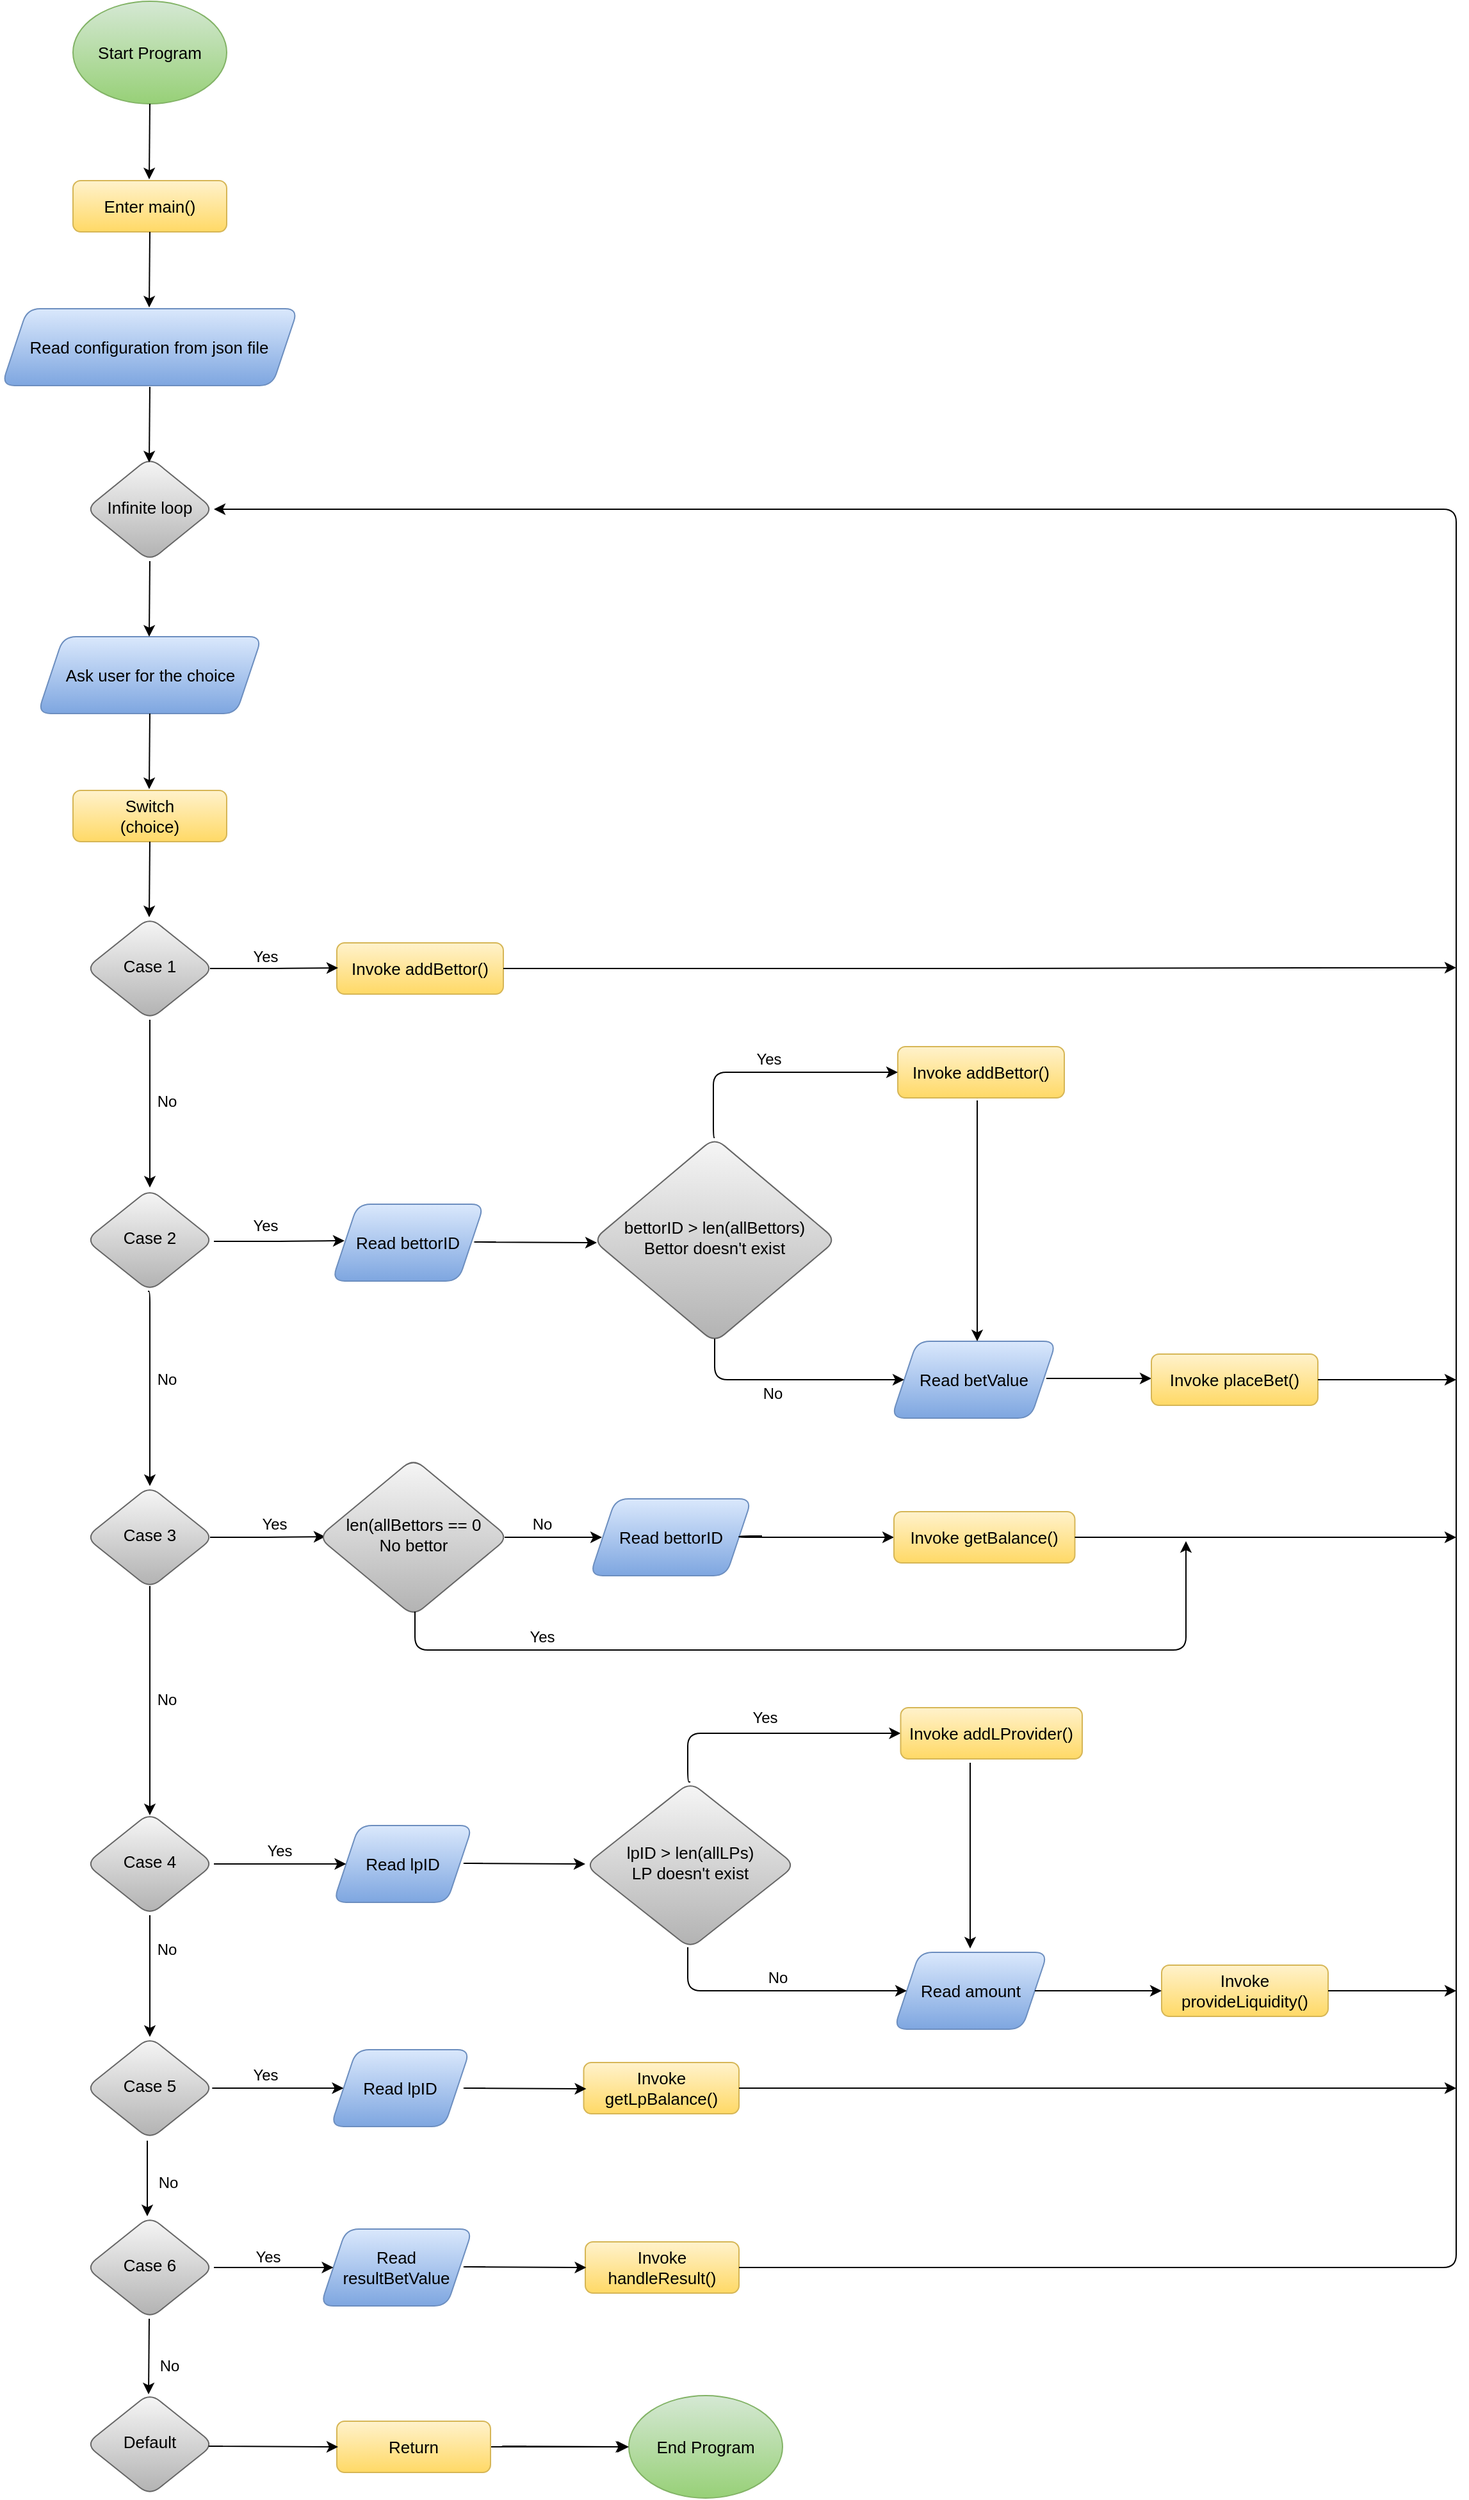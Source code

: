 <mxfile version="14.8.2" type="github">
  <diagram id="C5RBs43oDa-KdzZeNtuy" name="Page-1">
    <mxGraphModel dx="1255" dy="2899" grid="1" gridSize="10" guides="1" tooltips="1" connect="1" arrows="1" fold="1" page="0" pageScale="1" pageWidth="827" pageHeight="1169" background="none" math="0" shadow="0">
      <root>
        <mxCell id="WIyWlLk6GJQsqaUBKTNV-0" />
        <mxCell id="WIyWlLk6GJQsqaUBKTNV-1" parent="WIyWlLk6GJQsqaUBKTNV-0" />
        <mxCell id="WIyWlLk6GJQsqaUBKTNV-3" value="&lt;font style=&quot;font-size: 13px&quot;&gt;Switch&lt;br&gt;(choice)&lt;/font&gt;" style="whiteSpace=wrap;html=1;fontSize=12;glass=0;strokeWidth=1;shadow=0;fillColor=#fff2cc;strokeColor=#d6b656;gradientColor=#ffd966;rounded=1;" parent="WIyWlLk6GJQsqaUBKTNV-1" vertex="1">
          <mxGeometry x="160" y="-1760" width="120" height="40" as="geometry" />
        </mxCell>
        <mxCell id="14BzKTtDmi_PYct_4-pI-210" value="" style="edgeStyle=orthogonalEdgeStyle;rounded=1;orthogonalLoop=1;jettySize=auto;html=1;" edge="1" parent="WIyWlLk6GJQsqaUBKTNV-1" source="WIyWlLk6GJQsqaUBKTNV-10">
          <mxGeometry relative="1" as="geometry">
            <mxPoint x="220" y="-1450" as="targetPoint" />
          </mxGeometry>
        </mxCell>
        <mxCell id="WIyWlLk6GJQsqaUBKTNV-10" value="&lt;font style=&quot;font-size: 13px&quot;&gt;Case 1&lt;/font&gt;" style="rhombus;whiteSpace=wrap;html=1;shadow=0;fontFamily=Helvetica;fontSize=12;align=center;strokeWidth=1;spacing=6;spacingTop=-4;fillColor=#f5f5f5;strokeColor=#666666;gradientColor=#b3b3b3;rounded=1;" parent="WIyWlLk6GJQsqaUBKTNV-1" vertex="1">
          <mxGeometry x="169.99" y="-1661" width="100" height="80" as="geometry" />
        </mxCell>
        <mxCell id="WIyWlLk6GJQsqaUBKTNV-12" value="&lt;font style=&quot;font-size: 13px&quot;&gt;Invoke addBettor()&lt;/font&gt;" style="whiteSpace=wrap;html=1;fontSize=12;glass=0;strokeWidth=1;shadow=0;fillColor=#fff2cc;strokeColor=#d6b656;gradientColor=#ffd966;rounded=1;" parent="WIyWlLk6GJQsqaUBKTNV-1" vertex="1">
          <mxGeometry x="366" y="-1641" width="130" height="40" as="geometry" />
        </mxCell>
        <mxCell id="14BzKTtDmi_PYct_4-pI-8" value="&lt;font style=&quot;font-size: 13px&quot;&gt;Case 2&lt;/font&gt;" style="rhombus;whiteSpace=wrap;html=1;shadow=0;fontFamily=Helvetica;fontSize=12;align=center;strokeWidth=1;spacing=6;spacingTop=-4;fillColor=#f5f5f5;strokeColor=#666666;gradientColor=#b3b3b3;rounded=1;" vertex="1" parent="WIyWlLk6GJQsqaUBKTNV-1">
          <mxGeometry x="170" y="-1449" width="100" height="80" as="geometry" />
        </mxCell>
        <mxCell id="14BzKTtDmi_PYct_4-pI-9" value="&lt;font style=&quot;font-size: 13px&quot;&gt;Case 3&lt;/font&gt;" style="rhombus;whiteSpace=wrap;html=1;shadow=0;fontFamily=Helvetica;fontSize=12;align=center;strokeWidth=1;spacing=6;spacingTop=-4;fillColor=#f5f5f5;strokeColor=#666666;gradientColor=#b3b3b3;rounded=1;" vertex="1" parent="WIyWlLk6GJQsqaUBKTNV-1">
          <mxGeometry x="170" y="-1217" width="100" height="80" as="geometry" />
        </mxCell>
        <mxCell id="14BzKTtDmi_PYct_4-pI-11" value="&lt;font style=&quot;font-size: 13px&quot;&gt;Case 4&lt;/font&gt;" style="rhombus;whiteSpace=wrap;html=1;shadow=0;fontFamily=Helvetica;fontSize=12;align=center;strokeWidth=1;spacing=6;spacingTop=-4;fillColor=#f5f5f5;strokeColor=#666666;gradientColor=#b3b3b3;rounded=1;" vertex="1" parent="WIyWlLk6GJQsqaUBKTNV-1">
          <mxGeometry x="170" y="-962" width="100" height="80" as="geometry" />
        </mxCell>
        <mxCell id="14BzKTtDmi_PYct_4-pI-12" value="&lt;font style=&quot;font-size: 13px&quot;&gt;Case 5&lt;/font&gt;" style="rhombus;whiteSpace=wrap;html=1;shadow=0;fontFamily=Helvetica;fontSize=12;align=center;strokeWidth=1;spacing=6;spacingTop=-4;fillColor=#f5f5f5;strokeColor=#666666;gradientColor=#b3b3b3;rounded=1;" vertex="1" parent="WIyWlLk6GJQsqaUBKTNV-1">
          <mxGeometry x="170" y="-787" width="100" height="80" as="geometry" />
        </mxCell>
        <mxCell id="14BzKTtDmi_PYct_4-pI-45" value="&lt;font style=&quot;font-size: 13px&quot;&gt;Case 6&lt;/font&gt;" style="rhombus;whiteSpace=wrap;html=1;shadow=0;fontFamily=Helvetica;fontSize=12;align=center;strokeWidth=1;spacing=6;spacingTop=-4;fillColor=#f5f5f5;strokeColor=#666666;gradientColor=#b3b3b3;rounded=1;" vertex="1" parent="WIyWlLk6GJQsqaUBKTNV-1">
          <mxGeometry x="170" y="-647" width="100" height="80" as="geometry" />
        </mxCell>
        <mxCell id="14BzKTtDmi_PYct_4-pI-47" value="&lt;font style=&quot;font-size: 13px&quot;&gt;Enter main()&lt;/font&gt;" style="whiteSpace=wrap;html=1;fontSize=12;glass=0;strokeWidth=1;shadow=0;fillColor=#fff2cc;strokeColor=#d6b656;gradientColor=#ffd966;rounded=1;" vertex="1" parent="WIyWlLk6GJQsqaUBKTNV-1">
          <mxGeometry x="160" y="-2236" width="120" height="40" as="geometry" />
        </mxCell>
        <mxCell id="14BzKTtDmi_PYct_4-pI-56" value="&lt;font style=&quot;font-size: 13px&quot;&gt;Invoke handleResult()&lt;/font&gt;" style="whiteSpace=wrap;html=1;fontSize=12;glass=0;strokeWidth=1;shadow=0;fillColor=#fff2cc;strokeColor=#d6b656;gradientColor=#ffd966;rounded=1;" vertex="1" parent="WIyWlLk6GJQsqaUBKTNV-1">
          <mxGeometry x="560" y="-627" width="120" height="40" as="geometry" />
        </mxCell>
        <mxCell id="14BzKTtDmi_PYct_4-pI-57" value="&lt;font style=&quot;font-size: 13px&quot;&gt;Invoke getLpBalance()&lt;/font&gt;" style="whiteSpace=wrap;html=1;fontSize=12;glass=0;strokeWidth=1;shadow=0;fillColor=#fff2cc;strokeColor=#d6b656;gradientColor=#ffd966;rounded=1;" vertex="1" parent="WIyWlLk6GJQsqaUBKTNV-1">
          <mxGeometry x="558.75" y="-767" width="121.25" height="40" as="geometry" />
        </mxCell>
        <mxCell id="14BzKTtDmi_PYct_4-pI-58" value="&lt;font style=&quot;font-size: 13px&quot;&gt;Invoke provideLiquidity()&lt;/font&gt;" style="whiteSpace=wrap;html=1;fontSize=12;glass=0;strokeWidth=1;shadow=0;fillColor=#fff2cc;strokeColor=#d6b656;gradientColor=#ffd966;rounded=1;" vertex="1" parent="WIyWlLk6GJQsqaUBKTNV-1">
          <mxGeometry x="1010" y="-843" width="130" height="40" as="geometry" />
        </mxCell>
        <mxCell id="14BzKTtDmi_PYct_4-pI-60" value="&lt;font style=&quot;font-size: 13px&quot;&gt;Invoke addBettor()&lt;/font&gt;" style="whiteSpace=wrap;html=1;fontSize=12;glass=0;strokeWidth=1;shadow=0;fillColor=#fff2cc;strokeColor=#d6b656;gradientColor=#ffd966;rounded=1;" vertex="1" parent="WIyWlLk6GJQsqaUBKTNV-1">
          <mxGeometry x="804" y="-1560" width="130" height="40" as="geometry" />
        </mxCell>
        <mxCell id="14BzKTtDmi_PYct_4-pI-66" value="&lt;font style=&quot;font-size: 13px&quot;&gt;Start Program&lt;br&gt;&lt;/font&gt;" style="ellipse;whiteSpace=wrap;html=1;fillColor=#d5e8d4;strokeColor=#82b366;gradientColor=#97d077;rounded=1;" vertex="1" parent="WIyWlLk6GJQsqaUBKTNV-1">
          <mxGeometry x="160" y="-2376" width="120" height="80" as="geometry" />
        </mxCell>
        <mxCell id="14BzKTtDmi_PYct_4-pI-67" value="&lt;font style=&quot;font-size: 13px&quot;&gt;End Program&lt;br&gt;&lt;/font&gt;" style="ellipse;whiteSpace=wrap;html=1;fillColor=#d5e8d4;strokeColor=#82b366;gradientColor=#97d077;rounded=1;" vertex="1" parent="WIyWlLk6GJQsqaUBKTNV-1">
          <mxGeometry x="594" y="-507" width="120" height="80" as="geometry" />
        </mxCell>
        <mxCell id="14BzKTtDmi_PYct_4-pI-69" value="&lt;font style=&quot;font-size: 13px&quot;&gt;Read configuration from json file&lt;/font&gt;" style="shape=parallelogram;perimeter=parallelogramPerimeter;whiteSpace=wrap;html=1;fixedSize=1;fillColor=#dae8fc;strokeColor=#6c8ebf;gradientColor=#7ea6e0;rounded=1;" vertex="1" parent="WIyWlLk6GJQsqaUBKTNV-1">
          <mxGeometry x="104.37" y="-2136" width="231.25" height="60" as="geometry" />
        </mxCell>
        <mxCell id="14BzKTtDmi_PYct_4-pI-70" value="&lt;font style=&quot;font-size: 13px&quot;&gt;Ask user for the choice&lt;/font&gt;" style="shape=parallelogram;perimeter=parallelogramPerimeter;whiteSpace=wrap;html=1;fixedSize=1;fillColor=#dae8fc;strokeColor=#6c8ebf;gradientColor=#7ea6e0;rounded=1;" vertex="1" parent="WIyWlLk6GJQsqaUBKTNV-1">
          <mxGeometry x="132.5" y="-1880" width="175" height="60" as="geometry" />
        </mxCell>
        <mxCell id="14BzKTtDmi_PYct_4-pI-94" value="" style="edgeStyle=elbowEdgeStyle;elbow=horizontal;endArrow=classic;html=1;exitX=1;exitY=0.5;exitDx=0;exitDy=0;entryX=1;entryY=0.5;entryDx=0;entryDy=0;" edge="1" parent="WIyWlLk6GJQsqaUBKTNV-1" source="14BzKTtDmi_PYct_4-pI-56" target="14BzKTtDmi_PYct_4-pI-100">
          <mxGeometry width="50" height="50" relative="1" as="geometry">
            <mxPoint x="820" y="-627" as="sourcePoint" />
            <mxPoint x="280" y="-1980" as="targetPoint" />
            <Array as="points">
              <mxPoint x="1240" y="-1350" />
              <mxPoint x="1250" y="-1490" />
              <mxPoint x="1370" y="-1410" />
              <mxPoint x="1220" y="-1260" />
              <mxPoint x="1130" y="-1240" />
              <mxPoint x="920" y="-1686" />
              <mxPoint x="920" y="-1657" />
              <mxPoint x="960" y="-1737" />
              <mxPoint x="934" y="-1697" />
              <mxPoint x="934" y="-427" />
            </Array>
          </mxGeometry>
        </mxCell>
        <mxCell id="14BzKTtDmi_PYct_4-pI-100" value="&lt;font style=&quot;font-size: 13px&quot;&gt;Infinite loop&lt;/font&gt;" style="rhombus;whiteSpace=wrap;html=1;shadow=0;fontFamily=Helvetica;fontSize=12;align=center;strokeWidth=1;spacing=6;spacingTop=-4;fillColor=#f5f5f5;strokeColor=#666666;gradientColor=#b3b3b3;rounded=1;" vertex="1" parent="WIyWlLk6GJQsqaUBKTNV-1">
          <mxGeometry x="170" y="-2020" width="100" height="81" as="geometry" />
        </mxCell>
        <mxCell id="14BzKTtDmi_PYct_4-pI-108" value="&lt;font style=&quot;font-size: 13px&quot;&gt;Read bettorID&lt;/font&gt;" style="shape=parallelogram;perimeter=parallelogramPerimeter;whiteSpace=wrap;html=1;fixedSize=1;rounded=1;glass=0;strokeColor=#6c8ebf;gradientColor=#7ea6e0;fillColor=#dae8fc;" vertex="1" parent="WIyWlLk6GJQsqaUBKTNV-1">
          <mxGeometry x="362.25" y="-1437" width="118.75" height="60" as="geometry" />
        </mxCell>
        <mxCell id="14BzKTtDmi_PYct_4-pI-109" value="&lt;font style=&quot;font-size: 13px&quot;&gt;Read betValue&lt;/font&gt;" style="shape=parallelogram;perimeter=parallelogramPerimeter;whiteSpace=wrap;html=1;fixedSize=1;rounded=1;glass=0;strokeColor=#6c8ebf;gradientColor=#7ea6e0;fillColor=#dae8fc;" vertex="1" parent="WIyWlLk6GJQsqaUBKTNV-1">
          <mxGeometry x="799" y="-1330" width="128.75" height="60" as="geometry" />
        </mxCell>
        <mxCell id="14BzKTtDmi_PYct_4-pI-118" value="&lt;font style=&quot;font-size: 13px&quot;&gt;Read bettorID&lt;/font&gt;" style="shape=parallelogram;perimeter=parallelogramPerimeter;whiteSpace=wrap;html=1;fixedSize=1;rounded=1;glass=0;strokeColor=#6c8ebf;gradientColor=#7ea6e0;fillColor=#dae8fc;" vertex="1" parent="WIyWlLk6GJQsqaUBKTNV-1">
          <mxGeometry x="563.63" y="-1207" width="126.37" height="60" as="geometry" />
        </mxCell>
        <mxCell id="14BzKTtDmi_PYct_4-pI-120" value="&lt;font style=&quot;font-size: 13px&quot;&gt;Read lpID&lt;/font&gt;" style="shape=parallelogram;perimeter=parallelogramPerimeter;whiteSpace=wrap;html=1;fixedSize=1;rounded=1;glass=0;strokeColor=#6c8ebf;gradientColor=#7ea6e0;fillColor=#dae8fc;" vertex="1" parent="WIyWlLk6GJQsqaUBKTNV-1">
          <mxGeometry x="361.25" y="-777" width="108.75" height="60" as="geometry" />
        </mxCell>
        <mxCell id="14BzKTtDmi_PYct_4-pI-122" value="&lt;font style=&quot;font-size: 13px&quot;&gt;Read lpID&lt;/font&gt;" style="shape=parallelogram;perimeter=parallelogramPerimeter;whiteSpace=wrap;html=1;fixedSize=1;rounded=1;glass=0;strokeColor=#6c8ebf;gradientColor=#7ea6e0;fillColor=#dae8fc;" vertex="1" parent="WIyWlLk6GJQsqaUBKTNV-1">
          <mxGeometry x="363.25" y="-952" width="108.75" height="60" as="geometry" />
        </mxCell>
        <mxCell id="14BzKTtDmi_PYct_4-pI-124" value="&lt;font style=&quot;font-size: 13px&quot;&gt;Read amount&lt;/font&gt;" style="shape=parallelogram;perimeter=parallelogramPerimeter;whiteSpace=wrap;html=1;fixedSize=1;rounded=1;glass=0;strokeColor=#6c8ebf;gradientColor=#7ea6e0;fillColor=#dae8fc;" vertex="1" parent="WIyWlLk6GJQsqaUBKTNV-1">
          <mxGeometry x="801" y="-853" width="120" height="60" as="geometry" />
        </mxCell>
        <mxCell id="14BzKTtDmi_PYct_4-pI-126" value="&lt;font style=&quot;font-size: 13px&quot;&gt;Read resultBetValue&lt;/font&gt;" style="shape=parallelogram;perimeter=parallelogramPerimeter;whiteSpace=wrap;html=1;fixedSize=1;rounded=1;glass=0;strokeColor=#6c8ebf;gradientColor=#7ea6e0;fillColor=#dae8fc;" vertex="1" parent="WIyWlLk6GJQsqaUBKTNV-1">
          <mxGeometry x="353.25" y="-637" width="118.75" height="60" as="geometry" />
        </mxCell>
        <mxCell id="14BzKTtDmi_PYct_4-pI-142" value="" style="edgeStyle=elbowEdgeStyle;elbow=horizontal;endArrow=classic;html=1;exitX=1;exitY=0.5;exitDx=0;exitDy=0;" edge="1" parent="WIyWlLk6GJQsqaUBKTNV-1" source="14BzKTtDmi_PYct_4-pI-57">
          <mxGeometry width="50" height="50" relative="1" as="geometry">
            <mxPoint x="780" y="-747.5" as="sourcePoint" />
            <mxPoint x="1240" y="-747" as="targetPoint" />
          </mxGeometry>
        </mxCell>
        <mxCell id="14BzKTtDmi_PYct_4-pI-143" value="" style="edgeStyle=elbowEdgeStyle;elbow=horizontal;endArrow=classic;html=1;startArrow=none;" edge="1" parent="WIyWlLk6GJQsqaUBKTNV-1" source="14BzKTtDmi_PYct_4-pI-59">
          <mxGeometry width="50" height="50" relative="1" as="geometry">
            <mxPoint x="700" y="-1177" as="sourcePoint" />
            <mxPoint x="1240" y="-1177" as="targetPoint" />
          </mxGeometry>
        </mxCell>
        <mxCell id="14BzKTtDmi_PYct_4-pI-145" value="" style="edgeStyle=elbowEdgeStyle;elbow=horizontal;endArrow=classic;html=1;exitX=0.5;exitY=0;exitDx=0;exitDy=0;" edge="1" parent="WIyWlLk6GJQsqaUBKTNV-1" source="14BzKTtDmi_PYct_4-pI-228">
          <mxGeometry width="50" height="50" relative="1" as="geometry">
            <mxPoint x="656" y="-1488" as="sourcePoint" />
            <mxPoint x="804" y="-1540" as="targetPoint" />
            <Array as="points">
              <mxPoint x="660" y="-1540" />
            </Array>
          </mxGeometry>
        </mxCell>
        <mxCell id="14BzKTtDmi_PYct_4-pI-146" value="" style="edgeStyle=elbowEdgeStyle;elbow=horizontal;endArrow=classic;html=1;" edge="1" parent="WIyWlLk6GJQsqaUBKTNV-1">
          <mxGeometry width="50" height="50" relative="1" as="geometry">
            <mxPoint x="920" y="-1301" as="sourcePoint" />
            <mxPoint x="1002" y="-1301" as="targetPoint" />
          </mxGeometry>
        </mxCell>
        <mxCell id="14BzKTtDmi_PYct_4-pI-148" value="" style="edgeStyle=elbowEdgeStyle;elbow=horizontal;endArrow=classic;html=1;exitX=1;exitY=0.5;exitDx=0;exitDy=0;" edge="1" parent="WIyWlLk6GJQsqaUBKTNV-1" source="14BzKTtDmi_PYct_4-pI-58">
          <mxGeometry width="50" height="50" relative="1" as="geometry">
            <mxPoint x="830" y="-823.5" as="sourcePoint" />
            <mxPoint x="1240" y="-823" as="targetPoint" />
            <Array as="points" />
          </mxGeometry>
        </mxCell>
        <mxCell id="14BzKTtDmi_PYct_4-pI-152" value="Yes" style="text;html=1;align=center;verticalAlign=middle;resizable=0;points=[];autosize=1;strokeColor=none;" vertex="1" parent="WIyWlLk6GJQsqaUBKTNV-1">
          <mxGeometry x="290" y="-1640" width="40" height="20" as="geometry" />
        </mxCell>
        <mxCell id="14BzKTtDmi_PYct_4-pI-154" value="" style="edgeStyle=elbowEdgeStyle;elbow=horizontal;endArrow=classic;html=1;" edge="1" parent="WIyWlLk6GJQsqaUBKTNV-1">
          <mxGeometry width="50" height="50" relative="1" as="geometry">
            <mxPoint x="267" y="-1177" as="sourcePoint" />
            <mxPoint x="357" y="-1177.5" as="targetPoint" />
          </mxGeometry>
        </mxCell>
        <mxCell id="14BzKTtDmi_PYct_4-pI-155" value="Yes" style="text;html=1;align=center;verticalAlign=middle;resizable=0;points=[];autosize=1;strokeColor=none;" vertex="1" parent="WIyWlLk6GJQsqaUBKTNV-1">
          <mxGeometry x="297" y="-1197" width="40" height="20" as="geometry" />
        </mxCell>
        <mxCell id="14BzKTtDmi_PYct_4-pI-156" value="" style="edgeStyle=elbowEdgeStyle;elbow=horizontal;endArrow=classic;html=1;entryX=0;entryY=0.5;entryDx=0;entryDy=0;" edge="1" parent="WIyWlLk6GJQsqaUBKTNV-1" target="14BzKTtDmi_PYct_4-pI-59">
          <mxGeometry width="50" height="50" relative="1" as="geometry">
            <mxPoint x="698" y="-1178" as="sourcePoint" />
            <mxPoint x="776.75" y="-1177.5" as="targetPoint" />
            <Array as="points">
              <mxPoint x="680" y="-1177" />
            </Array>
          </mxGeometry>
        </mxCell>
        <mxCell id="14BzKTtDmi_PYct_4-pI-157" value="" style="edgeStyle=elbowEdgeStyle;elbow=horizontal;endArrow=classic;html=1;entryX=0;entryY=0.5;entryDx=0;entryDy=0;" edge="1" parent="WIyWlLk6GJQsqaUBKTNV-1">
          <mxGeometry width="50" height="50" relative="1" as="geometry">
            <mxPoint x="480" y="-922.5" as="sourcePoint" />
            <mxPoint x="560" y="-922" as="targetPoint" />
            <Array as="points">
              <mxPoint x="460" y="-922" />
            </Array>
          </mxGeometry>
        </mxCell>
        <mxCell id="14BzKTtDmi_PYct_4-pI-159" value="" style="edgeStyle=elbowEdgeStyle;elbow=horizontal;endArrow=classic;html=1;entryX=0;entryY=0.5;entryDx=0;entryDy=0;exitX=1;exitY=0.5;exitDx=0;exitDy=0;" edge="1" parent="WIyWlLk6GJQsqaUBKTNV-1" source="14BzKTtDmi_PYct_4-pI-124">
          <mxGeometry width="50" height="50" relative="1" as="geometry">
            <mxPoint x="931.25" y="-823.5" as="sourcePoint" />
            <mxPoint x="1010" y="-823" as="targetPoint" />
            <Array as="points" />
          </mxGeometry>
        </mxCell>
        <mxCell id="14BzKTtDmi_PYct_4-pI-160" value="" style="edgeStyle=elbowEdgeStyle;elbow=horizontal;endArrow=classic;html=1;entryX=0;entryY=0.5;entryDx=0;entryDy=0;" edge="1" parent="WIyWlLk6GJQsqaUBKTNV-1">
          <mxGeometry width="50" height="50" relative="1" as="geometry">
            <mxPoint x="482" y="-747" as="sourcePoint" />
            <mxPoint x="560.75" y="-746.5" as="targetPoint" />
            <Array as="points">
              <mxPoint x="460" y="-746" />
            </Array>
          </mxGeometry>
        </mxCell>
        <mxCell id="14BzKTtDmi_PYct_4-pI-161" value="" style="edgeStyle=elbowEdgeStyle;elbow=horizontal;endArrow=classic;html=1;entryX=0;entryY=0.5;entryDx=0;entryDy=0;" edge="1" parent="WIyWlLk6GJQsqaUBKTNV-1">
          <mxGeometry width="50" height="50" relative="1" as="geometry">
            <mxPoint x="482" y="-607.5" as="sourcePoint" />
            <mxPoint x="560.75" y="-607" as="targetPoint" />
            <Array as="points">
              <mxPoint x="460" y="-607" />
            </Array>
          </mxGeometry>
        </mxCell>
        <mxCell id="14BzKTtDmi_PYct_4-pI-163" value="" style="edgeStyle=elbowEdgeStyle;elbow=horizontal;endArrow=classic;html=1;entryX=0;entryY=0.5;entryDx=0;entryDy=0;" edge="1" parent="WIyWlLk6GJQsqaUBKTNV-1" target="14BzKTtDmi_PYct_4-pI-126">
          <mxGeometry width="50" height="50" relative="1" as="geometry">
            <mxPoint x="270" y="-607" as="sourcePoint" />
            <mxPoint x="340.38" y="-607" as="targetPoint" />
            <Array as="points">
              <mxPoint x="280" y="-607" />
            </Array>
          </mxGeometry>
        </mxCell>
        <mxCell id="14BzKTtDmi_PYct_4-pI-164" value="Yes" style="text;html=1;align=center;verticalAlign=middle;resizable=0;points=[];autosize=1;strokeColor=none;" vertex="1" parent="WIyWlLk6GJQsqaUBKTNV-1">
          <mxGeometry x="292" y="-625" width="40" height="20" as="geometry" />
        </mxCell>
        <mxCell id="14BzKTtDmi_PYct_4-pI-165" value="" style="edgeStyle=elbowEdgeStyle;elbow=horizontal;endArrow=classic;html=1;entryX=0;entryY=0.5;entryDx=0;entryDy=0;" edge="1" parent="WIyWlLk6GJQsqaUBKTNV-1" target="14BzKTtDmi_PYct_4-pI-120">
          <mxGeometry width="50" height="50" relative="1" as="geometry">
            <mxPoint x="275.99" y="-747" as="sourcePoint" />
            <mxPoint x="335.62" y="-747.5" as="targetPoint" />
            <Array as="points">
              <mxPoint x="265.62" y="-748" />
            </Array>
          </mxGeometry>
        </mxCell>
        <mxCell id="14BzKTtDmi_PYct_4-pI-166" value="Yes" style="text;html=1;align=center;verticalAlign=middle;resizable=0;points=[];autosize=1;strokeColor=none;" vertex="1" parent="WIyWlLk6GJQsqaUBKTNV-1">
          <mxGeometry x="290" y="-767" width="40" height="20" as="geometry" />
        </mxCell>
        <mxCell id="14BzKTtDmi_PYct_4-pI-167" value="" style="edgeStyle=segmentEdgeStyle;endArrow=classic;html=1;" edge="1" parent="WIyWlLk6GJQsqaUBKTNV-1">
          <mxGeometry width="50" height="50" relative="1" as="geometry">
            <mxPoint x="220" y="-2296" as="sourcePoint" />
            <mxPoint x="219.5" y="-2237" as="targetPoint" />
          </mxGeometry>
        </mxCell>
        <mxCell id="14BzKTtDmi_PYct_4-pI-180" value="" style="edgeStyle=segmentEdgeStyle;endArrow=classic;html=1;" edge="1" parent="WIyWlLk6GJQsqaUBKTNV-1">
          <mxGeometry width="50" height="50" relative="1" as="geometry">
            <mxPoint x="220" y="-2196" as="sourcePoint" />
            <mxPoint x="219.5" y="-2137" as="targetPoint" />
          </mxGeometry>
        </mxCell>
        <mxCell id="14BzKTtDmi_PYct_4-pI-181" value="" style="edgeStyle=segmentEdgeStyle;endArrow=classic;html=1;" edge="1" parent="WIyWlLk6GJQsqaUBKTNV-1">
          <mxGeometry width="50" height="50" relative="1" as="geometry">
            <mxPoint x="220" y="-2075" as="sourcePoint" />
            <mxPoint x="219.5" y="-2016" as="targetPoint" />
          </mxGeometry>
        </mxCell>
        <mxCell id="14BzKTtDmi_PYct_4-pI-182" value="" style="edgeStyle=segmentEdgeStyle;endArrow=classic;html=1;" edge="1" parent="WIyWlLk6GJQsqaUBKTNV-1">
          <mxGeometry width="50" height="50" relative="1" as="geometry">
            <mxPoint x="219.99" y="-1939" as="sourcePoint" />
            <mxPoint x="219.49" y="-1880" as="targetPoint" />
          </mxGeometry>
        </mxCell>
        <mxCell id="14BzKTtDmi_PYct_4-pI-183" value="" style="edgeStyle=segmentEdgeStyle;endArrow=classic;html=1;" edge="1" parent="WIyWlLk6GJQsqaUBKTNV-1">
          <mxGeometry width="50" height="50" relative="1" as="geometry">
            <mxPoint x="219.99" y="-1820" as="sourcePoint" />
            <mxPoint x="219.49" y="-1761" as="targetPoint" />
          </mxGeometry>
        </mxCell>
        <mxCell id="14BzKTtDmi_PYct_4-pI-184" value="" style="edgeStyle=segmentEdgeStyle;endArrow=classic;html=1;" edge="1" parent="WIyWlLk6GJQsqaUBKTNV-1">
          <mxGeometry width="50" height="50" relative="1" as="geometry">
            <mxPoint x="219.99" y="-1720" as="sourcePoint" />
            <mxPoint x="219.49" y="-1661" as="targetPoint" />
          </mxGeometry>
        </mxCell>
        <mxCell id="14BzKTtDmi_PYct_4-pI-185" value="" style="edgeStyle=segmentEdgeStyle;endArrow=classic;html=1;entryX=0.5;entryY=0;entryDx=0;entryDy=0;" edge="1" parent="WIyWlLk6GJQsqaUBKTNV-1" target="14BzKTtDmi_PYct_4-pI-9">
          <mxGeometry width="50" height="50" relative="1" as="geometry">
            <mxPoint x="218.5" y="-1369" as="sourcePoint" />
            <mxPoint x="220" y="-1218" as="targetPoint" />
          </mxGeometry>
        </mxCell>
        <mxCell id="14BzKTtDmi_PYct_4-pI-186" value="" style="edgeStyle=segmentEdgeStyle;endArrow=classic;html=1;exitX=0.5;exitY=1;exitDx=0;exitDy=0;" edge="1" parent="WIyWlLk6GJQsqaUBKTNV-1">
          <mxGeometry width="50" height="50" relative="1" as="geometry">
            <mxPoint x="220" y="-1139" as="sourcePoint" />
            <mxPoint x="220" y="-960" as="targetPoint" />
          </mxGeometry>
        </mxCell>
        <mxCell id="14BzKTtDmi_PYct_4-pI-187" value="" style="edgeStyle=segmentEdgeStyle;endArrow=classic;html=1;entryX=0.5;entryY=0;entryDx=0;entryDy=0;exitX=0.5;exitY=1;exitDx=0;exitDy=0;" edge="1" parent="WIyWlLk6GJQsqaUBKTNV-1" source="14BzKTtDmi_PYct_4-pI-11" target="14BzKTtDmi_PYct_4-pI-12">
          <mxGeometry width="50" height="50" relative="1" as="geometry">
            <mxPoint x="220" y="-870" as="sourcePoint" />
            <mxPoint x="219.5" y="-811" as="targetPoint" />
          </mxGeometry>
        </mxCell>
        <mxCell id="14BzKTtDmi_PYct_4-pI-188" value="" style="edgeStyle=segmentEdgeStyle;endArrow=classic;html=1;" edge="1" parent="WIyWlLk6GJQsqaUBKTNV-1">
          <mxGeometry width="50" height="50" relative="1" as="geometry">
            <mxPoint x="218" y="-706" as="sourcePoint" />
            <mxPoint x="218" y="-647" as="targetPoint" />
          </mxGeometry>
        </mxCell>
        <mxCell id="14BzKTtDmi_PYct_4-pI-195" value="" style="edgeStyle=elbowEdgeStyle;elbow=horizontal;endArrow=classic;html=1;exitX=1;exitY=0.5;exitDx=0;exitDy=0;entryX=0;entryY=0.5;entryDx=0;entryDy=0;" edge="1" parent="WIyWlLk6GJQsqaUBKTNV-1" source="14BzKTtDmi_PYct_4-pI-11" target="14BzKTtDmi_PYct_4-pI-122">
          <mxGeometry width="50" height="50" relative="1" as="geometry">
            <mxPoint x="280" y="-922.5" as="sourcePoint" />
            <mxPoint x="340" y="-922" as="targetPoint" />
            <Array as="points" />
          </mxGeometry>
        </mxCell>
        <mxCell id="14BzKTtDmi_PYct_4-pI-196" value="Yes" style="text;html=1;align=center;verticalAlign=middle;resizable=0;points=[];autosize=1;strokeColor=none;" vertex="1" parent="WIyWlLk6GJQsqaUBKTNV-1">
          <mxGeometry x="301" y="-942" width="40" height="20" as="geometry" />
        </mxCell>
        <mxCell id="14BzKTtDmi_PYct_4-pI-211" value="No" style="text;html=1;align=center;verticalAlign=middle;resizable=0;points=[];autosize=1;strokeColor=none;" vertex="1" parent="WIyWlLk6GJQsqaUBKTNV-1">
          <mxGeometry x="218" y="-1527" width="30" height="20" as="geometry" />
        </mxCell>
        <mxCell id="14BzKTtDmi_PYct_4-pI-212" value="No" style="text;html=1;align=center;verticalAlign=middle;resizable=0;points=[];autosize=1;strokeColor=none;" vertex="1" parent="WIyWlLk6GJQsqaUBKTNV-1">
          <mxGeometry x="218" y="-1310" width="30" height="20" as="geometry" />
        </mxCell>
        <mxCell id="14BzKTtDmi_PYct_4-pI-213" value="No" style="text;html=1;align=center;verticalAlign=middle;resizable=0;points=[];autosize=1;strokeColor=none;" vertex="1" parent="WIyWlLk6GJQsqaUBKTNV-1">
          <mxGeometry x="218" y="-1060" width="30" height="20" as="geometry" />
        </mxCell>
        <mxCell id="14BzKTtDmi_PYct_4-pI-215" value="No" style="text;html=1;align=center;verticalAlign=middle;resizable=0;points=[];autosize=1;strokeColor=none;" vertex="1" parent="WIyWlLk6GJQsqaUBKTNV-1">
          <mxGeometry x="218" y="-865" width="30" height="20" as="geometry" />
        </mxCell>
        <mxCell id="14BzKTtDmi_PYct_4-pI-216" value="No" style="text;html=1;align=center;verticalAlign=middle;resizable=0;points=[];autosize=1;strokeColor=none;" vertex="1" parent="WIyWlLk6GJQsqaUBKTNV-1">
          <mxGeometry x="219" y="-683" width="30" height="20" as="geometry" />
        </mxCell>
        <mxCell id="14BzKTtDmi_PYct_4-pI-219" value="No" style="text;html=1;align=center;verticalAlign=middle;resizable=0;points=[];autosize=1;strokeColor=none;" vertex="1" parent="WIyWlLk6GJQsqaUBKTNV-1">
          <mxGeometry x="220" y="-540" width="30" height="20" as="geometry" />
        </mxCell>
        <mxCell id="14BzKTtDmi_PYct_4-pI-221" value="" style="edgeStyle=segmentEdgeStyle;endArrow=classic;html=1;" edge="1" parent="WIyWlLk6GJQsqaUBKTNV-1">
          <mxGeometry width="50" height="50" relative="1" as="geometry">
            <mxPoint x="219.5" y="-567" as="sourcePoint" />
            <mxPoint x="219" y="-508" as="targetPoint" />
          </mxGeometry>
        </mxCell>
        <mxCell id="14BzKTtDmi_PYct_4-pI-222" value="&lt;span style=&quot;font-size: 13px&quot;&gt;Default&lt;/span&gt;" style="rhombus;whiteSpace=wrap;html=1;shadow=0;fontFamily=Helvetica;fontSize=12;align=center;strokeWidth=1;spacing=6;spacingTop=-4;fillColor=#f5f5f5;strokeColor=#666666;gradientColor=#b3b3b3;rounded=1;" vertex="1" parent="WIyWlLk6GJQsqaUBKTNV-1">
          <mxGeometry x="170" y="-509" width="100" height="80" as="geometry" />
        </mxCell>
        <mxCell id="14BzKTtDmi_PYct_4-pI-251" value="" style="edgeStyle=orthogonalEdgeStyle;rounded=1;orthogonalLoop=1;jettySize=auto;html=1;" edge="1" parent="WIyWlLk6GJQsqaUBKTNV-1" source="14BzKTtDmi_PYct_4-pI-225" target="14BzKTtDmi_PYct_4-pI-67">
          <mxGeometry relative="1" as="geometry" />
        </mxCell>
        <mxCell id="14BzKTtDmi_PYct_4-pI-225" value="&lt;font style=&quot;font-size: 13px&quot;&gt;Return&lt;/font&gt;" style="whiteSpace=wrap;html=1;fontSize=12;glass=0;strokeWidth=1;shadow=0;fillColor=#fff2cc;strokeColor=#d6b656;gradientColor=#ffd966;rounded=1;" vertex="1" parent="WIyWlLk6GJQsqaUBKTNV-1">
          <mxGeometry x="366" y="-487" width="120" height="40" as="geometry" />
        </mxCell>
        <mxCell id="14BzKTtDmi_PYct_4-pI-226" value="" style="edgeStyle=elbowEdgeStyle;elbow=horizontal;endArrow=classic;html=1;" edge="1" parent="WIyWlLk6GJQsqaUBKTNV-1">
          <mxGeometry width="50" height="50" relative="1" as="geometry">
            <mxPoint x="277" y="-467.5" as="sourcePoint" />
            <mxPoint x="367" y="-467" as="targetPoint" />
            <Array as="points">
              <mxPoint x="262" y="-467" />
            </Array>
          </mxGeometry>
        </mxCell>
        <mxCell id="14BzKTtDmi_PYct_4-pI-227" value="" style="edgeStyle=elbowEdgeStyle;elbow=horizontal;endArrow=classic;html=1;entryX=0;entryY=0.5;entryDx=0;entryDy=0;" edge="1" parent="WIyWlLk6GJQsqaUBKTNV-1">
          <mxGeometry width="50" height="50" relative="1" as="geometry">
            <mxPoint x="514" y="-467.5" as="sourcePoint" />
            <mxPoint x="592.75" y="-467" as="targetPoint" />
            <Array as="points">
              <mxPoint x="490" y="-467" />
            </Array>
          </mxGeometry>
        </mxCell>
        <mxCell id="14BzKTtDmi_PYct_4-pI-228" value="&lt;font style=&quot;font-size: 13px&quot;&gt;bettorID &amp;gt; len(allBettors)&lt;br&gt;Bettor doesn&#39;t exist&lt;br&gt;&lt;/font&gt;" style="rhombus;whiteSpace=wrap;html=1;shadow=0;fontFamily=Helvetica;fontSize=12;align=center;strokeWidth=1;spacing=6;spacingTop=-4;fillColor=#f5f5f5;strokeColor=#666666;gradientColor=#b3b3b3;rounded=1;" vertex="1" parent="WIyWlLk6GJQsqaUBKTNV-1">
          <mxGeometry x="566" y="-1489" width="190" height="160" as="geometry" />
        </mxCell>
        <mxCell id="14BzKTtDmi_PYct_4-pI-229" value="" style="edgeStyle=elbowEdgeStyle;elbow=horizontal;endArrow=classic;html=1;entryX=0;entryY=0.5;entryDx=0;entryDy=0;" edge="1" parent="WIyWlLk6GJQsqaUBKTNV-1" target="14BzKTtDmi_PYct_4-pI-109">
          <mxGeometry width="50" height="50" relative="1" as="geometry">
            <mxPoint x="661.02" y="-1332" as="sourcePoint" />
            <mxPoint x="770" y="-1300" as="targetPoint" />
            <Array as="points">
              <mxPoint x="661" y="-1309" />
            </Array>
          </mxGeometry>
        </mxCell>
        <mxCell id="14BzKTtDmi_PYct_4-pI-230" value="&lt;font style=&quot;font-size: 13px&quot;&gt;Invoke placeBet()&lt;/font&gt;" style="whiteSpace=wrap;html=1;fontSize=12;glass=0;strokeWidth=1;shadow=0;fillColor=#fff2cc;strokeColor=#d6b656;gradientColor=#ffd966;rounded=1;" vertex="1" parent="WIyWlLk6GJQsqaUBKTNV-1">
          <mxGeometry x="1002" y="-1320" width="130" height="40" as="geometry" />
        </mxCell>
        <mxCell id="14BzKTtDmi_PYct_4-pI-235" value="" style="edgeStyle=orthogonalEdgeStyle;rounded=1;orthogonalLoop=1;jettySize=auto;html=1;" edge="1" parent="WIyWlLk6GJQsqaUBKTNV-1">
          <mxGeometry relative="1" as="geometry">
            <mxPoint x="866" y="-1518" as="sourcePoint" />
            <mxPoint x="866" y="-1330" as="targetPoint" />
          </mxGeometry>
        </mxCell>
        <mxCell id="14BzKTtDmi_PYct_4-pI-236" value="Yes" style="text;html=1;align=center;verticalAlign=middle;resizable=0;points=[];autosize=1;strokeColor=none;" vertex="1" parent="WIyWlLk6GJQsqaUBKTNV-1">
          <mxGeometry x="683" y="-1560" width="40" height="20" as="geometry" />
        </mxCell>
        <mxCell id="14BzKTtDmi_PYct_4-pI-239" value="No" style="text;html=1;align=center;verticalAlign=middle;resizable=0;points=[];autosize=1;strokeColor=none;" vertex="1" parent="WIyWlLk6GJQsqaUBKTNV-1">
          <mxGeometry x="691" y="-1299" width="30" height="20" as="geometry" />
        </mxCell>
        <mxCell id="14BzKTtDmi_PYct_4-pI-240" value="" style="edgeStyle=elbowEdgeStyle;elbow=horizontal;endArrow=classic;html=1;exitX=1;exitY=0.5;exitDx=0;exitDy=0;" edge="1" parent="WIyWlLk6GJQsqaUBKTNV-1" source="14BzKTtDmi_PYct_4-pI-230">
          <mxGeometry width="50" height="50" relative="1" as="geometry">
            <mxPoint x="1270" y="-1300.5" as="sourcePoint" />
            <mxPoint x="1240" y="-1300" as="targetPoint" />
          </mxGeometry>
        </mxCell>
        <mxCell id="14BzKTtDmi_PYct_4-pI-244" value="" style="edgeStyle=elbowEdgeStyle;elbow=horizontal;endArrow=classic;html=1;exitX=1;exitY=0.5;exitDx=0;exitDy=0;" edge="1" parent="WIyWlLk6GJQsqaUBKTNV-1" source="WIyWlLk6GJQsqaUBKTNV-12">
          <mxGeometry width="50" height="50" relative="1" as="geometry">
            <mxPoint x="650" y="-1621.67" as="sourcePoint" />
            <mxPoint x="1240" y="-1621.67" as="targetPoint" />
          </mxGeometry>
        </mxCell>
        <mxCell id="14BzKTtDmi_PYct_4-pI-246" value="" style="edgeStyle=elbowEdgeStyle;elbow=horizontal;endArrow=classic;html=1;" edge="1" parent="WIyWlLk6GJQsqaUBKTNV-1">
          <mxGeometry width="50" height="50" relative="1" as="geometry">
            <mxPoint x="270" y="-1408" as="sourcePoint" />
            <mxPoint x="372" y="-1408.5" as="targetPoint" />
          </mxGeometry>
        </mxCell>
        <mxCell id="14BzKTtDmi_PYct_4-pI-247" value="Yes" style="text;html=1;align=center;verticalAlign=middle;resizable=0;points=[];autosize=1;strokeColor=none;" vertex="1" parent="WIyWlLk6GJQsqaUBKTNV-1">
          <mxGeometry x="290" y="-1430" width="40" height="20" as="geometry" />
        </mxCell>
        <mxCell id="14BzKTtDmi_PYct_4-pI-250" value="" style="edgeStyle=elbowEdgeStyle;elbow=horizontal;endArrow=classic;html=1;exitX=1;exitY=0.5;exitDx=0;exitDy=0;" edge="1" parent="WIyWlLk6GJQsqaUBKTNV-1">
          <mxGeometry width="50" height="50" relative="1" as="geometry">
            <mxPoint x="266.99" y="-1621" as="sourcePoint" />
            <mxPoint x="366.99" y="-1621.5" as="targetPoint" />
          </mxGeometry>
        </mxCell>
        <mxCell id="14BzKTtDmi_PYct_4-pI-252" value="" style="edgeStyle=elbowEdgeStyle;elbow=horizontal;endArrow=classic;html=1;entryX=0;entryY=0.5;entryDx=0;entryDy=0;" edge="1" parent="WIyWlLk6GJQsqaUBKTNV-1">
          <mxGeometry width="50" height="50" relative="1" as="geometry">
            <mxPoint x="490.25" y="-1407.5" as="sourcePoint" />
            <mxPoint x="569" y="-1407" as="targetPoint" />
            <Array as="points">
              <mxPoint x="468.25" y="-1406.5" />
            </Array>
          </mxGeometry>
        </mxCell>
        <mxCell id="14BzKTtDmi_PYct_4-pI-59" value="&lt;font style=&quot;font-size: 13px&quot;&gt;Invoke getBalance()&lt;/font&gt;" style="whiteSpace=wrap;html=1;fontSize=12;glass=0;strokeWidth=1;shadow=0;fillColor=#fff2cc;strokeColor=#d6b656;gradientColor=#ffd966;rounded=1;" vertex="1" parent="WIyWlLk6GJQsqaUBKTNV-1">
          <mxGeometry x="801" y="-1197" width="141.25" height="40" as="geometry" />
        </mxCell>
        <mxCell id="14BzKTtDmi_PYct_4-pI-253" value="" style="edgeStyle=elbowEdgeStyle;elbow=horizontal;endArrow=none;html=1;" edge="1" parent="WIyWlLk6GJQsqaUBKTNV-1" target="14BzKTtDmi_PYct_4-pI-59">
          <mxGeometry width="50" height="50" relative="1" as="geometry">
            <mxPoint x="1020" y="-1177" as="sourcePoint" />
            <mxPoint x="1240" y="-1177" as="targetPoint" />
          </mxGeometry>
        </mxCell>
        <mxCell id="14BzKTtDmi_PYct_4-pI-254" value="&lt;font style=&quot;font-size: 13px&quot;&gt;len(allBettors == 0&lt;br&gt;No bettor&lt;br&gt;&lt;/font&gt;" style="rhombus;whiteSpace=wrap;html=1;shadow=0;fontFamily=Helvetica;fontSize=12;align=center;strokeWidth=1;spacing=6;spacingTop=-4;fillColor=#f5f5f5;strokeColor=#666666;gradientColor=#b3b3b3;rounded=1;" vertex="1" parent="WIyWlLk6GJQsqaUBKTNV-1">
          <mxGeometry x="351.63" y="-1238.5" width="148.37" height="123" as="geometry" />
        </mxCell>
        <mxCell id="14BzKTtDmi_PYct_4-pI-257" value="No" style="text;html=1;align=center;verticalAlign=middle;resizable=0;points=[];autosize=1;strokeColor=none;" vertex="1" parent="WIyWlLk6GJQsqaUBKTNV-1">
          <mxGeometry x="511" y="-1197" width="30" height="20" as="geometry" />
        </mxCell>
        <mxCell id="14BzKTtDmi_PYct_4-pI-258" value="Yes" style="text;html=1;align=center;verticalAlign=middle;resizable=0;points=[];autosize=1;strokeColor=none;" vertex="1" parent="WIyWlLk6GJQsqaUBKTNV-1">
          <mxGeometry x="506" y="-1109" width="40" height="20" as="geometry" />
        </mxCell>
        <mxCell id="14BzKTtDmi_PYct_4-pI-260" value="" style="edgeStyle=elbowEdgeStyle;elbow=horizontal;endArrow=classic;html=1;startArrow=none;" edge="1" parent="WIyWlLk6GJQsqaUBKTNV-1">
          <mxGeometry width="50" height="50" relative="1" as="geometry">
            <mxPoint x="497" y="-1177" as="sourcePoint" />
            <mxPoint x="573" y="-1177" as="targetPoint" />
          </mxGeometry>
        </mxCell>
        <mxCell id="14BzKTtDmi_PYct_4-pI-262" value="" style="edgeStyle=elbowEdgeStyle;elbow=vertical;endArrow=classic;html=1;" edge="1" parent="WIyWlLk6GJQsqaUBKTNV-1">
          <mxGeometry width="50" height="50" relative="1" as="geometry">
            <mxPoint x="427" y="-1119" as="sourcePoint" />
            <mxPoint x="1029" y="-1174" as="targetPoint" />
            <Array as="points">
              <mxPoint x="487" y="-1089" />
            </Array>
          </mxGeometry>
        </mxCell>
        <mxCell id="14BzKTtDmi_PYct_4-pI-263" value="&lt;font style=&quot;font-size: 13px&quot;&gt;lpID &amp;gt; len(allLPs)&lt;br&gt;LP doesn&#39;t exist&lt;br&gt;&lt;/font&gt;" style="rhombus;whiteSpace=wrap;html=1;shadow=0;fontFamily=Helvetica;fontSize=12;align=center;strokeWidth=1;spacing=6;spacingTop=-4;fillColor=#f5f5f5;strokeColor=#666666;gradientColor=#b3b3b3;rounded=1;" vertex="1" parent="WIyWlLk6GJQsqaUBKTNV-1">
          <mxGeometry x="560" y="-986" width="164" height="130" as="geometry" />
        </mxCell>
        <mxCell id="14BzKTtDmi_PYct_4-pI-266" value="" style="edgeStyle=elbowEdgeStyle;elbow=horizontal;endArrow=classic;html=1;exitX=0.5;exitY=0;exitDx=0;exitDy=0;entryX=0;entryY=0.5;entryDx=0;entryDy=0;" edge="1" parent="WIyWlLk6GJQsqaUBKTNV-1" source="14BzKTtDmi_PYct_4-pI-263" target="14BzKTtDmi_PYct_4-pI-269">
          <mxGeometry width="50" height="50" relative="1" as="geometry">
            <mxPoint x="640" y="-990" as="sourcePoint" />
            <mxPoint x="800" y="-1025" as="targetPoint" />
            <Array as="points">
              <mxPoint x="640" y="-1025" />
            </Array>
          </mxGeometry>
        </mxCell>
        <mxCell id="14BzKTtDmi_PYct_4-pI-267" value="Yes" style="text;html=1;align=center;verticalAlign=middle;resizable=0;points=[];autosize=1;strokeColor=none;" vertex="1" parent="WIyWlLk6GJQsqaUBKTNV-1">
          <mxGeometry x="680" y="-1046" width="40" height="20" as="geometry" />
        </mxCell>
        <mxCell id="14BzKTtDmi_PYct_4-pI-268" value="" style="edgeStyle=elbowEdgeStyle;elbow=horizontal;endArrow=classic;html=1;entryX=0;entryY=0.5;entryDx=0;entryDy=0;" edge="1" parent="WIyWlLk6GJQsqaUBKTNV-1" target="14BzKTtDmi_PYct_4-pI-124">
          <mxGeometry width="50" height="50" relative="1" as="geometry">
            <mxPoint x="640.02" y="-857" as="sourcePoint" />
            <mxPoint x="800" y="-825" as="targetPoint" />
            <Array as="points">
              <mxPoint x="640" y="-834" />
            </Array>
          </mxGeometry>
        </mxCell>
        <mxCell id="14BzKTtDmi_PYct_4-pI-269" value="&lt;font style=&quot;font-size: 13px&quot;&gt;Invoke addLProvider()&lt;/font&gt;" style="whiteSpace=wrap;html=1;fontSize=12;glass=0;strokeWidth=1;shadow=0;fillColor=#fff2cc;strokeColor=#d6b656;gradientColor=#ffd966;rounded=1;" vertex="1" parent="WIyWlLk6GJQsqaUBKTNV-1">
          <mxGeometry x="806.25" y="-1044" width="141.75" height="40" as="geometry" />
        </mxCell>
        <mxCell id="14BzKTtDmi_PYct_4-pI-272" value="" style="edgeStyle=orthogonalEdgeStyle;rounded=1;orthogonalLoop=1;jettySize=auto;html=1;" edge="1" parent="WIyWlLk6GJQsqaUBKTNV-1">
          <mxGeometry relative="1" as="geometry">
            <mxPoint x="860.5" y="-1001" as="sourcePoint" />
            <mxPoint x="860.5" y="-856" as="targetPoint" />
            <Array as="points">
              <mxPoint x="861" y="-954" />
              <mxPoint x="861" y="-954" />
            </Array>
          </mxGeometry>
        </mxCell>
        <mxCell id="14BzKTtDmi_PYct_4-pI-274" value="No" style="text;html=1;align=center;verticalAlign=middle;resizable=0;points=[];autosize=1;strokeColor=none;" vertex="1" parent="WIyWlLk6GJQsqaUBKTNV-1">
          <mxGeometry x="695" y="-843" width="30" height="20" as="geometry" />
        </mxCell>
      </root>
    </mxGraphModel>
  </diagram>
</mxfile>

